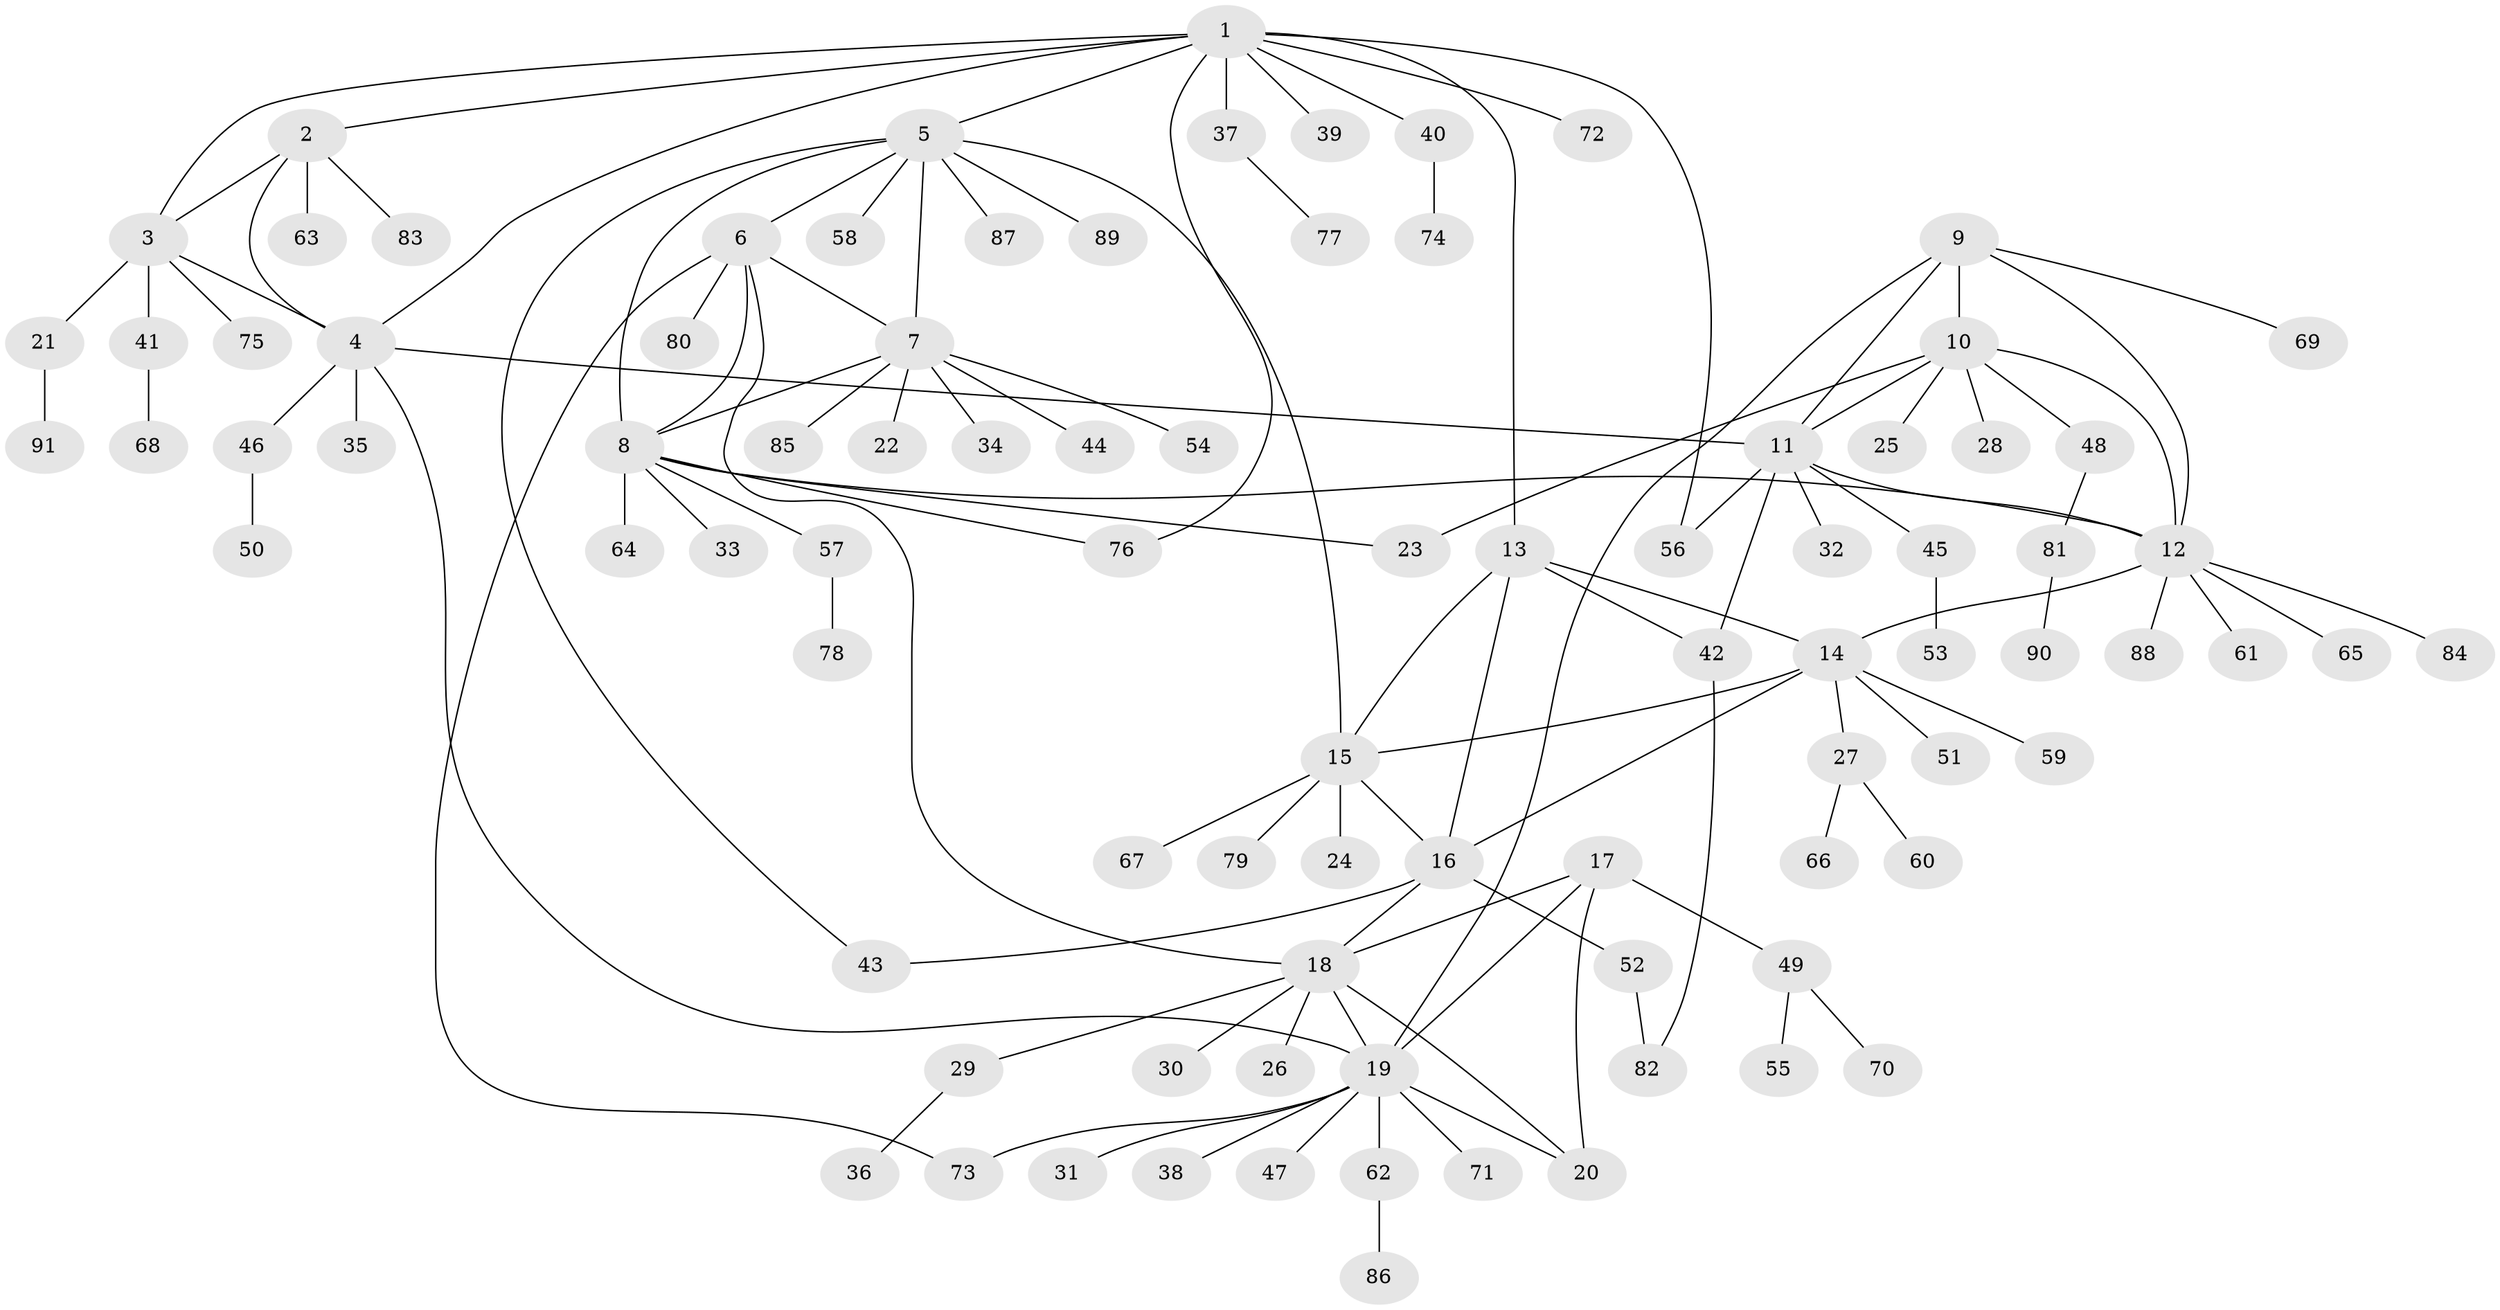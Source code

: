 // coarse degree distribution, {11: 0.028985507246376812, 4: 0.028985507246376812, 5: 0.028985507246376812, 6: 0.014492753623188406, 12: 0.014492753623188406, 10: 0.014492753623188406, 7: 0.043478260869565216, 9: 0.028985507246376812, 3: 0.014492753623188406, 2: 0.17391304347826086, 1: 0.6086956521739131}
// Generated by graph-tools (version 1.1) at 2025/42/03/06/25 10:42:09]
// undirected, 91 vertices, 118 edges
graph export_dot {
graph [start="1"]
  node [color=gray90,style=filled];
  1;
  2;
  3;
  4;
  5;
  6;
  7;
  8;
  9;
  10;
  11;
  12;
  13;
  14;
  15;
  16;
  17;
  18;
  19;
  20;
  21;
  22;
  23;
  24;
  25;
  26;
  27;
  28;
  29;
  30;
  31;
  32;
  33;
  34;
  35;
  36;
  37;
  38;
  39;
  40;
  41;
  42;
  43;
  44;
  45;
  46;
  47;
  48;
  49;
  50;
  51;
  52;
  53;
  54;
  55;
  56;
  57;
  58;
  59;
  60;
  61;
  62;
  63;
  64;
  65;
  66;
  67;
  68;
  69;
  70;
  71;
  72;
  73;
  74;
  75;
  76;
  77;
  78;
  79;
  80;
  81;
  82;
  83;
  84;
  85;
  86;
  87;
  88;
  89;
  90;
  91;
  1 -- 2;
  1 -- 3;
  1 -- 4;
  1 -- 5;
  1 -- 13;
  1 -- 37;
  1 -- 39;
  1 -- 40;
  1 -- 56;
  1 -- 72;
  1 -- 76;
  2 -- 3;
  2 -- 4;
  2 -- 63;
  2 -- 83;
  3 -- 4;
  3 -- 21;
  3 -- 41;
  3 -- 75;
  4 -- 11;
  4 -- 19;
  4 -- 35;
  4 -- 46;
  5 -- 6;
  5 -- 7;
  5 -- 8;
  5 -- 15;
  5 -- 43;
  5 -- 58;
  5 -- 87;
  5 -- 89;
  6 -- 7;
  6 -- 8;
  6 -- 18;
  6 -- 73;
  6 -- 80;
  7 -- 8;
  7 -- 22;
  7 -- 34;
  7 -- 44;
  7 -- 54;
  7 -- 85;
  8 -- 12;
  8 -- 23;
  8 -- 33;
  8 -- 57;
  8 -- 64;
  8 -- 76;
  9 -- 10;
  9 -- 11;
  9 -- 12;
  9 -- 19;
  9 -- 69;
  10 -- 11;
  10 -- 12;
  10 -- 23;
  10 -- 25;
  10 -- 28;
  10 -- 48;
  11 -- 12;
  11 -- 32;
  11 -- 42;
  11 -- 45;
  11 -- 56;
  12 -- 14;
  12 -- 61;
  12 -- 65;
  12 -- 84;
  12 -- 88;
  13 -- 14;
  13 -- 15;
  13 -- 16;
  13 -- 42;
  14 -- 15;
  14 -- 16;
  14 -- 27;
  14 -- 51;
  14 -- 59;
  15 -- 16;
  15 -- 24;
  15 -- 67;
  15 -- 79;
  16 -- 18;
  16 -- 43;
  16 -- 52;
  17 -- 18;
  17 -- 19;
  17 -- 20;
  17 -- 49;
  18 -- 19;
  18 -- 20;
  18 -- 26;
  18 -- 29;
  18 -- 30;
  19 -- 20;
  19 -- 31;
  19 -- 38;
  19 -- 47;
  19 -- 62;
  19 -- 71;
  19 -- 73;
  21 -- 91;
  27 -- 60;
  27 -- 66;
  29 -- 36;
  37 -- 77;
  40 -- 74;
  41 -- 68;
  42 -- 82;
  45 -- 53;
  46 -- 50;
  48 -- 81;
  49 -- 55;
  49 -- 70;
  52 -- 82;
  57 -- 78;
  62 -- 86;
  81 -- 90;
}
